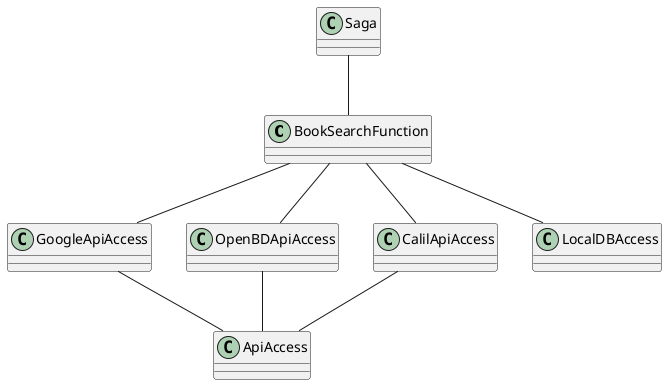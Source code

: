 @startuml

class BookSearchFunction {

}

class GoogleApiAccess {

}

class OpenBDApiAccess {

}

class CalilApiAccess {

}

class ApiAccess {

}

Saga -- BookSearchFunction
BookSearchFunction -- GoogleApiAccess
  GoogleApiAccess -- ApiAccess
BookSearchFunction -- OpenBDApiAccess
  OpenBDApiAccess -- ApiAccess
BookSearchFunction -- CalilApiAccess
  CalilApiAccess -- ApiAccess
BookSearchFunction -- LocalDBAccess


@enduml
